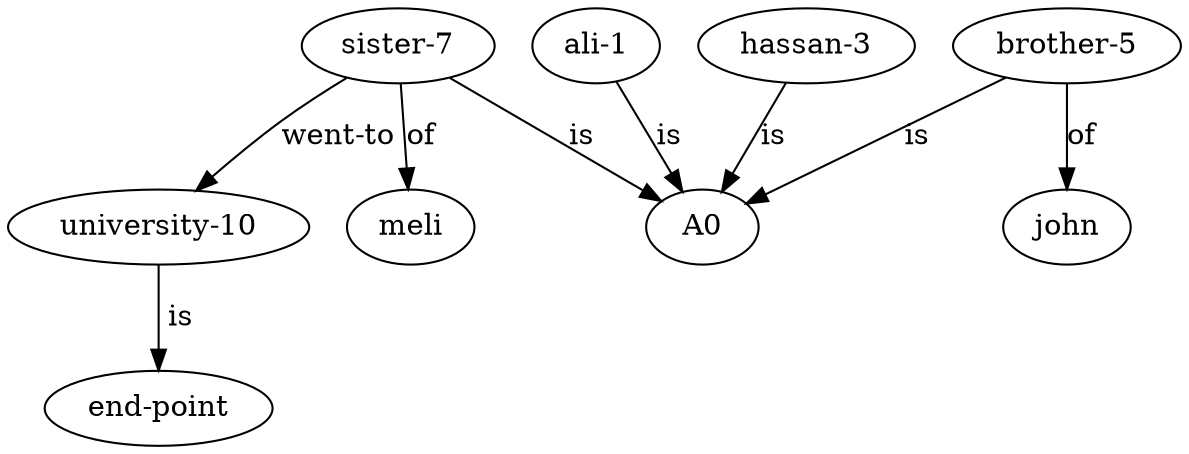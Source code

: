 digraph sample {
"sister-7" -> "university-10" [ label = "went-to" ];
"ali-1" -> "A0" [ label = "is" ];
"hassan-3" -> "A0" [ label = "is" ];
"brother-5" -> "john" [ label = "of" ];
"sister-7" -> "A0" [ label = "is" ];
"sister-7" -> "meli" [ label = "of" ];
"brother-5" -> "A0" [ label = "is" ];
"university-10" -> "end-point" [ label = " is " ];
}
digraph sample {
"sister-7" -> "meli" [ label = "of" ];
"sister-7" -> "one-party" [ label = "is" ];
"brother-5" -> "one-party" [ label = "is" ];
"hassan-3" -> "one-party" [ label = "is" ];
"4/04/2010" -> "TMP" [ label = "is" ];
"brother-5" -> "john" [ label = "of" ];
"ali-1" -> "one-party" [ label = "is" ];
"her-9" -> "other-party" [ label = "is" ];
"sister-7" -> "her-9" [ label = "visited-object" ];
"sister-7" -> "4/04/2010" [ label = "visited-object" ];
"sister-7" -> "4/04/2010" [ label = "visited-on" ];
}
